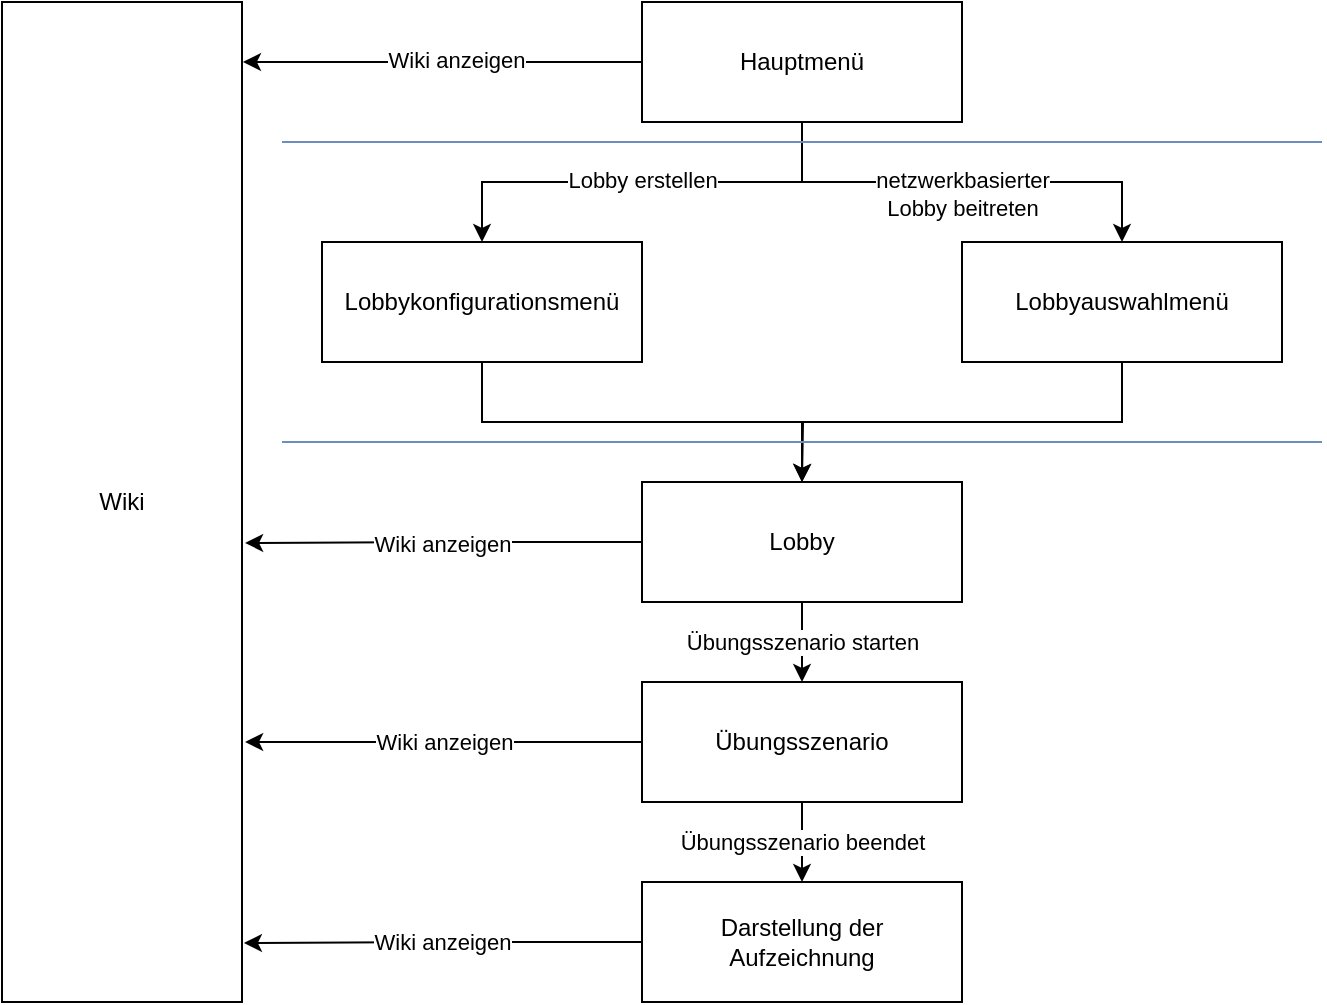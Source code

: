 <mxfile version="21.1.4" type="device">
  <diagram id="R2lEEEUBdFMjLlhIrx00" name="Page-1">
    <mxGraphModel dx="1218" dy="1842" grid="1" gridSize="10" guides="1" tooltips="1" connect="1" arrows="1" fold="1" page="1" pageScale="1" pageWidth="850" pageHeight="1100" math="0" shadow="0" extFonts="Permanent Marker^https://fonts.googleapis.com/css?family=Permanent+Marker">
      <root>
        <mxCell id="0" />
        <mxCell id="1" parent="0" />
        <mxCell id="CyKnKi0keePepRDeVsVg-12" style="edgeStyle=orthogonalEdgeStyle;rounded=0;orthogonalLoop=1;jettySize=auto;html=1;exitX=0.5;exitY=1;exitDx=0;exitDy=0;entryX=0.5;entryY=0;entryDx=0;entryDy=0;" edge="1" parent="1" source="CyKnKi0keePepRDeVsVg-1" target="CyKnKi0keePepRDeVsVg-2">
          <mxGeometry relative="1" as="geometry" />
        </mxCell>
        <mxCell id="CyKnKi0keePepRDeVsVg-17" value="Lobby erstellen" style="edgeLabel;html=1;align=center;verticalAlign=middle;resizable=0;points=[];" vertex="1" connectable="0" parent="CyKnKi0keePepRDeVsVg-12">
          <mxGeometry x="0.342" y="-1" relative="1" as="geometry">
            <mxPoint x="37" as="offset" />
          </mxGeometry>
        </mxCell>
        <mxCell id="CyKnKi0keePepRDeVsVg-13" style="edgeStyle=orthogonalEdgeStyle;rounded=0;orthogonalLoop=1;jettySize=auto;html=1;exitX=0.5;exitY=1;exitDx=0;exitDy=0;entryX=0.5;entryY=0;entryDx=0;entryDy=0;" edge="1" parent="1" source="CyKnKi0keePepRDeVsVg-1" target="CyKnKi0keePepRDeVsVg-3">
          <mxGeometry relative="1" as="geometry" />
        </mxCell>
        <mxCell id="CyKnKi0keePepRDeVsVg-18" value="netzwerkbasierter&lt;br&gt;Lobby beitreten" style="edgeLabel;html=1;align=center;verticalAlign=middle;resizable=0;points=[];" vertex="1" connectable="0" parent="CyKnKi0keePepRDeVsVg-13">
          <mxGeometry x="0.073" relative="1" as="geometry">
            <mxPoint x="-8" y="6" as="offset" />
          </mxGeometry>
        </mxCell>
        <mxCell id="CyKnKi0keePepRDeVsVg-1" value="Hauptmenü" style="rounded=0;whiteSpace=wrap;html=1;" vertex="1" parent="1">
          <mxGeometry x="460" y="-820" width="160" height="60" as="geometry" />
        </mxCell>
        <mxCell id="CyKnKi0keePepRDeVsVg-14" style="edgeStyle=orthogonalEdgeStyle;rounded=0;orthogonalLoop=1;jettySize=auto;html=1;exitX=0.5;exitY=1;exitDx=0;exitDy=0;entryX=0.5;entryY=0;entryDx=0;entryDy=0;" edge="1" parent="1" source="CyKnKi0keePepRDeVsVg-2" target="CyKnKi0keePepRDeVsVg-4">
          <mxGeometry relative="1" as="geometry" />
        </mxCell>
        <mxCell id="CyKnKi0keePepRDeVsVg-2" value="Lobbykonfigurationsmenü" style="rounded=0;whiteSpace=wrap;html=1;" vertex="1" parent="1">
          <mxGeometry x="300" y="-700" width="160" height="60" as="geometry" />
        </mxCell>
        <mxCell id="CyKnKi0keePepRDeVsVg-15" style="edgeStyle=orthogonalEdgeStyle;rounded=0;orthogonalLoop=1;jettySize=auto;html=1;exitX=0.5;exitY=1;exitDx=0;exitDy=0;" edge="1" parent="1" source="CyKnKi0keePepRDeVsVg-3">
          <mxGeometry relative="1" as="geometry">
            <mxPoint x="540" y="-580" as="targetPoint" />
          </mxGeometry>
        </mxCell>
        <mxCell id="CyKnKi0keePepRDeVsVg-3" value="Lobbyauswahlmenü" style="rounded=0;whiteSpace=wrap;html=1;" vertex="1" parent="1">
          <mxGeometry x="620" y="-700" width="160" height="60" as="geometry" />
        </mxCell>
        <mxCell id="CyKnKi0keePepRDeVsVg-23" style="edgeStyle=orthogonalEdgeStyle;rounded=0;orthogonalLoop=1;jettySize=auto;html=1;exitX=0;exitY=0.5;exitDx=0;exitDy=0;entryX=1.013;entryY=0.541;entryDx=0;entryDy=0;entryPerimeter=0;" edge="1" parent="1" source="CyKnKi0keePepRDeVsVg-4" target="CyKnKi0keePepRDeVsVg-20">
          <mxGeometry relative="1" as="geometry" />
        </mxCell>
        <mxCell id="CyKnKi0keePepRDeVsVg-24" value="Wiki anzeigen" style="edgeLabel;html=1;align=center;verticalAlign=middle;resizable=0;points=[];" vertex="1" connectable="0" parent="CyKnKi0keePepRDeVsVg-23">
          <mxGeometry x="0.075" y="-1" relative="1" as="geometry">
            <mxPoint x="6" y="1" as="offset" />
          </mxGeometry>
        </mxCell>
        <mxCell id="CyKnKi0keePepRDeVsVg-4" value="Lobby" style="rounded=0;whiteSpace=wrap;html=1;" vertex="1" parent="1">
          <mxGeometry x="460" y="-580" width="160" height="60" as="geometry" />
        </mxCell>
        <mxCell id="CyKnKi0keePepRDeVsVg-25" value="Wiki anzeigen" style="edgeStyle=orthogonalEdgeStyle;rounded=0;orthogonalLoop=1;jettySize=auto;html=1;exitX=0;exitY=0.5;exitDx=0;exitDy=0;entryX=1.013;entryY=0.74;entryDx=0;entryDy=0;entryPerimeter=0;" edge="1" parent="1" source="CyKnKi0keePepRDeVsVg-5" target="CyKnKi0keePepRDeVsVg-20">
          <mxGeometry relative="1" as="geometry" />
        </mxCell>
        <mxCell id="CyKnKi0keePepRDeVsVg-5" value="Übungsszenario" style="rounded=0;whiteSpace=wrap;html=1;" vertex="1" parent="1">
          <mxGeometry x="460" y="-480" width="160" height="60" as="geometry" />
        </mxCell>
        <mxCell id="CyKnKi0keePepRDeVsVg-26" value="Wiki anzeigen" style="edgeStyle=orthogonalEdgeStyle;rounded=0;orthogonalLoop=1;jettySize=auto;html=1;exitX=0;exitY=0.5;exitDx=0;exitDy=0;entryX=1.008;entryY=0.941;entryDx=0;entryDy=0;entryPerimeter=0;" edge="1" parent="1" source="CyKnKi0keePepRDeVsVg-6" target="CyKnKi0keePepRDeVsVg-20">
          <mxGeometry relative="1" as="geometry" />
        </mxCell>
        <mxCell id="CyKnKi0keePepRDeVsVg-6" value="Darstellung der &lt;br&gt;Aufzeichnung" style="rounded=0;whiteSpace=wrap;html=1;" vertex="1" parent="1">
          <mxGeometry x="460" y="-380" width="160" height="60" as="geometry" />
        </mxCell>
        <mxCell id="CyKnKi0keePepRDeVsVg-8" value="" style="endArrow=none;html=1;rounded=0;fillColor=#dae8fc;strokeColor=#6c8ebf;" edge="1" parent="1">
          <mxGeometry width="50" height="50" relative="1" as="geometry">
            <mxPoint x="280" y="-750" as="sourcePoint" />
            <mxPoint x="800" y="-750" as="targetPoint" />
          </mxGeometry>
        </mxCell>
        <mxCell id="CyKnKi0keePepRDeVsVg-9" value="" style="endArrow=none;html=1;rounded=0;fillColor=#dae8fc;strokeColor=#6c8ebf;" edge="1" parent="1">
          <mxGeometry width="50" height="50" relative="1" as="geometry">
            <mxPoint x="280" y="-600" as="sourcePoint" />
            <mxPoint x="800" y="-600" as="targetPoint" />
          </mxGeometry>
        </mxCell>
        <mxCell id="CyKnKi0keePepRDeVsVg-10" value="Übungsszenario beendet" style="endArrow=classic;html=1;rounded=0;entryX=0.5;entryY=0;entryDx=0;entryDy=0;exitX=0.5;exitY=1;exitDx=0;exitDy=0;" edge="1" parent="1" source="CyKnKi0keePepRDeVsVg-5" target="CyKnKi0keePepRDeVsVg-6">
          <mxGeometry width="50" height="50" relative="1" as="geometry">
            <mxPoint x="520" y="-580" as="sourcePoint" />
            <mxPoint x="570" y="-630" as="targetPoint" />
          </mxGeometry>
        </mxCell>
        <mxCell id="CyKnKi0keePepRDeVsVg-11" value="Übungsszenario starten" style="endArrow=classic;html=1;rounded=0;entryX=0.5;entryY=0;entryDx=0;entryDy=0;exitX=0.5;exitY=1;exitDx=0;exitDy=0;" edge="1" parent="1" source="CyKnKi0keePepRDeVsVg-4" target="CyKnKi0keePepRDeVsVg-5">
          <mxGeometry width="50" height="50" relative="1" as="geometry">
            <mxPoint x="520" y="-580" as="sourcePoint" />
            <mxPoint x="570" y="-630" as="targetPoint" />
          </mxGeometry>
        </mxCell>
        <mxCell id="CyKnKi0keePepRDeVsVg-20" value="Wiki" style="rounded=0;whiteSpace=wrap;html=1;" vertex="1" parent="1">
          <mxGeometry x="140" y="-820" width="120" height="500" as="geometry" />
        </mxCell>
        <mxCell id="CyKnKi0keePepRDeVsVg-21" value="" style="endArrow=classic;html=1;rounded=0;entryX=1.004;entryY=0.06;entryDx=0;entryDy=0;entryPerimeter=0;exitX=0;exitY=0.5;exitDx=0;exitDy=0;" edge="1" parent="1" source="CyKnKi0keePepRDeVsVg-1" target="CyKnKi0keePepRDeVsVg-20">
          <mxGeometry width="50" height="50" relative="1" as="geometry">
            <mxPoint x="480" y="-530" as="sourcePoint" />
            <mxPoint x="530" y="-580" as="targetPoint" />
          </mxGeometry>
        </mxCell>
        <mxCell id="CyKnKi0keePepRDeVsVg-22" value="Wiki anzeigen" style="edgeLabel;html=1;align=center;verticalAlign=middle;resizable=0;points=[];" vertex="1" connectable="0" parent="CyKnKi0keePepRDeVsVg-21">
          <mxGeometry x="-0.065" y="-1" relative="1" as="geometry">
            <mxPoint as="offset" />
          </mxGeometry>
        </mxCell>
      </root>
    </mxGraphModel>
  </diagram>
</mxfile>
